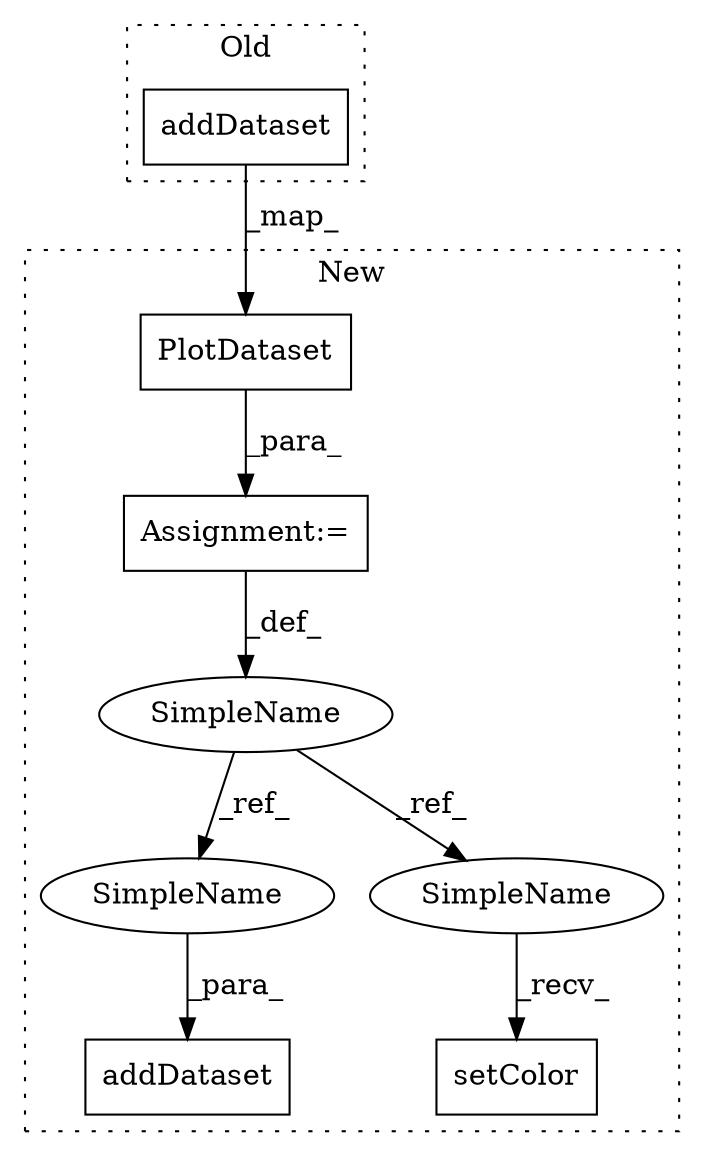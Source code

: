 digraph G {
subgraph cluster0 {
1 [label="addDataset" a="32" s="5714,5757" l="11,1" shape="box"];
label = "Old";
style="dotted";
}
subgraph cluster1 {
2 [label="PlotDataset" a="32" s="5741,5771" l="12,1" shape="box"];
3 [label="setColor" a="32" s="5793,5815" l="9,1" shape="box"];
4 [label="SimpleName" a="42" s="5728" l="12" shape="ellipse"];
5 [label="addDataset" a="32" s="5832,5855" l="11,1" shape="box"];
6 [label="Assignment:=" a="7" s="5740" l="1" shape="box"];
7 [label="SimpleName" a="42" s="5843" l="12" shape="ellipse"];
8 [label="SimpleName" a="42" s="5780" l="12" shape="ellipse"];
label = "New";
style="dotted";
}
1 -> 2 [label="_map_"];
2 -> 6 [label="_para_"];
4 -> 8 [label="_ref_"];
4 -> 7 [label="_ref_"];
6 -> 4 [label="_def_"];
7 -> 5 [label="_para_"];
8 -> 3 [label="_recv_"];
}